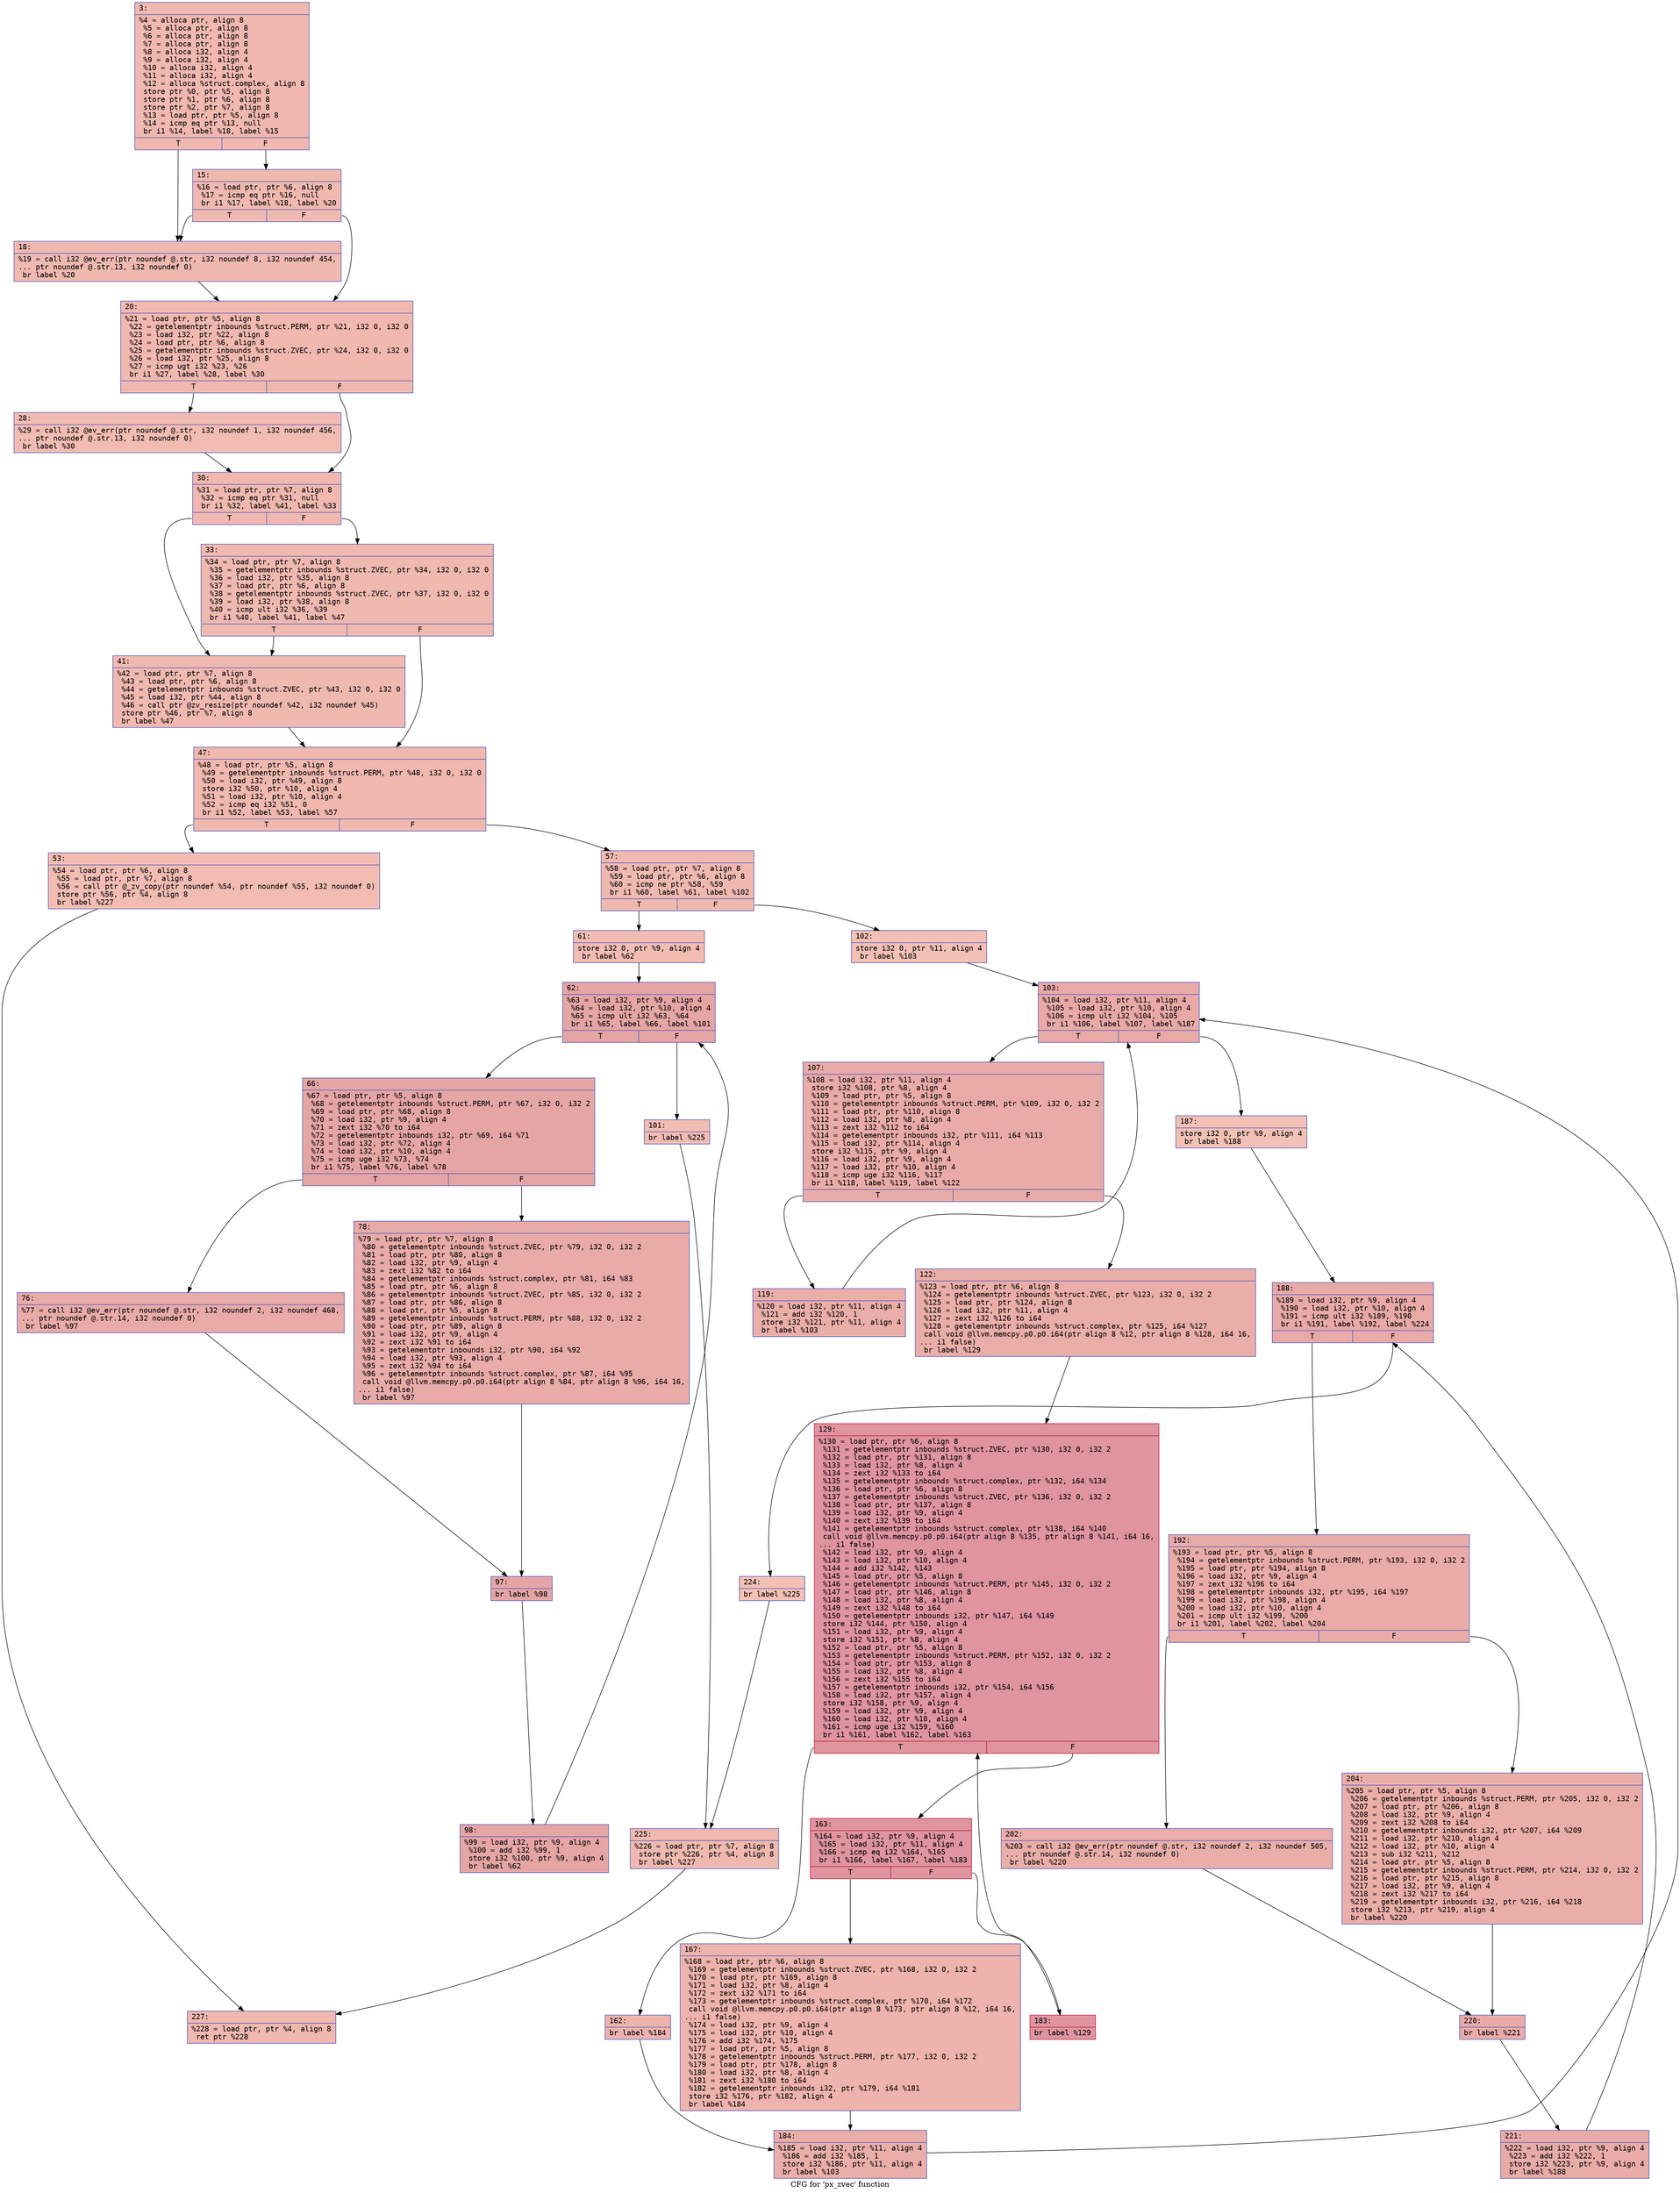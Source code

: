 digraph "CFG for 'px_zvec' function" {
	label="CFG for 'px_zvec' function";

	Node0x600000d8ff20 [shape=record,color="#3d50c3ff", style=filled, fillcolor="#dc5d4a70" fontname="Courier",label="{3:\l|  %4 = alloca ptr, align 8\l  %5 = alloca ptr, align 8\l  %6 = alloca ptr, align 8\l  %7 = alloca ptr, align 8\l  %8 = alloca i32, align 4\l  %9 = alloca i32, align 4\l  %10 = alloca i32, align 4\l  %11 = alloca i32, align 4\l  %12 = alloca %struct.complex, align 8\l  store ptr %0, ptr %5, align 8\l  store ptr %1, ptr %6, align 8\l  store ptr %2, ptr %7, align 8\l  %13 = load ptr, ptr %5, align 8\l  %14 = icmp eq ptr %13, null\l  br i1 %14, label %18, label %15\l|{<s0>T|<s1>F}}"];
	Node0x600000d8ff20:s0 -> Node0x600000d90000[tooltip="3 -> 18\nProbability 37.50%" ];
	Node0x600000d8ff20:s1 -> Node0x600000d8ff70[tooltip="3 -> 15\nProbability 62.50%" ];
	Node0x600000d8ff70 [shape=record,color="#3d50c3ff", style=filled, fillcolor="#de614d70" fontname="Courier",label="{15:\l|  %16 = load ptr, ptr %6, align 8\l  %17 = icmp eq ptr %16, null\l  br i1 %17, label %18, label %20\l|{<s0>T|<s1>F}}"];
	Node0x600000d8ff70:s0 -> Node0x600000d90000[tooltip="15 -> 18\nProbability 37.50%" ];
	Node0x600000d8ff70:s1 -> Node0x600000d90050[tooltip="15 -> 20\nProbability 62.50%" ];
	Node0x600000d90000 [shape=record,color="#3d50c3ff", style=filled, fillcolor="#de614d70" fontname="Courier",label="{18:\l|  %19 = call i32 @ev_err(ptr noundef @.str, i32 noundef 8, i32 noundef 454,\l... ptr noundef @.str.13, i32 noundef 0)\l  br label %20\l}"];
	Node0x600000d90000 -> Node0x600000d90050[tooltip="18 -> 20\nProbability 100.00%" ];
	Node0x600000d90050 [shape=record,color="#3d50c3ff", style=filled, fillcolor="#dc5d4a70" fontname="Courier",label="{20:\l|  %21 = load ptr, ptr %5, align 8\l  %22 = getelementptr inbounds %struct.PERM, ptr %21, i32 0, i32 0\l  %23 = load i32, ptr %22, align 8\l  %24 = load ptr, ptr %6, align 8\l  %25 = getelementptr inbounds %struct.ZVEC, ptr %24, i32 0, i32 0\l  %26 = load i32, ptr %25, align 8\l  %27 = icmp ugt i32 %23, %26\l  br i1 %27, label %28, label %30\l|{<s0>T|<s1>F}}"];
	Node0x600000d90050:s0 -> Node0x600000d900a0[tooltip="20 -> 28\nProbability 50.00%" ];
	Node0x600000d90050:s1 -> Node0x600000d900f0[tooltip="20 -> 30\nProbability 50.00%" ];
	Node0x600000d900a0 [shape=record,color="#3d50c3ff", style=filled, fillcolor="#e1675170" fontname="Courier",label="{28:\l|  %29 = call i32 @ev_err(ptr noundef @.str, i32 noundef 1, i32 noundef 456,\l... ptr noundef @.str.13, i32 noundef 0)\l  br label %30\l}"];
	Node0x600000d900a0 -> Node0x600000d900f0[tooltip="28 -> 30\nProbability 100.00%" ];
	Node0x600000d900f0 [shape=record,color="#3d50c3ff", style=filled, fillcolor="#dc5d4a70" fontname="Courier",label="{30:\l|  %31 = load ptr, ptr %7, align 8\l  %32 = icmp eq ptr %31, null\l  br i1 %32, label %41, label %33\l|{<s0>T|<s1>F}}"];
	Node0x600000d900f0:s0 -> Node0x600000d90190[tooltip="30 -> 41\nProbability 37.50%" ];
	Node0x600000d900f0:s1 -> Node0x600000d90140[tooltip="30 -> 33\nProbability 62.50%" ];
	Node0x600000d90140 [shape=record,color="#3d50c3ff", style=filled, fillcolor="#de614d70" fontname="Courier",label="{33:\l|  %34 = load ptr, ptr %7, align 8\l  %35 = getelementptr inbounds %struct.ZVEC, ptr %34, i32 0, i32 0\l  %36 = load i32, ptr %35, align 8\l  %37 = load ptr, ptr %6, align 8\l  %38 = getelementptr inbounds %struct.ZVEC, ptr %37, i32 0, i32 0\l  %39 = load i32, ptr %38, align 8\l  %40 = icmp ult i32 %36, %39\l  br i1 %40, label %41, label %47\l|{<s0>T|<s1>F}}"];
	Node0x600000d90140:s0 -> Node0x600000d90190[tooltip="33 -> 41\nProbability 50.00%" ];
	Node0x600000d90140:s1 -> Node0x600000d901e0[tooltip="33 -> 47\nProbability 50.00%" ];
	Node0x600000d90190 [shape=record,color="#3d50c3ff", style=filled, fillcolor="#de614d70" fontname="Courier",label="{41:\l|  %42 = load ptr, ptr %7, align 8\l  %43 = load ptr, ptr %6, align 8\l  %44 = getelementptr inbounds %struct.ZVEC, ptr %43, i32 0, i32 0\l  %45 = load i32, ptr %44, align 8\l  %46 = call ptr @zv_resize(ptr noundef %42, i32 noundef %45)\l  store ptr %46, ptr %7, align 8\l  br label %47\l}"];
	Node0x600000d90190 -> Node0x600000d901e0[tooltip="41 -> 47\nProbability 100.00%" ];
	Node0x600000d901e0 [shape=record,color="#3d50c3ff", style=filled, fillcolor="#dc5d4a70" fontname="Courier",label="{47:\l|  %48 = load ptr, ptr %5, align 8\l  %49 = getelementptr inbounds %struct.PERM, ptr %48, i32 0, i32 0\l  %50 = load i32, ptr %49, align 8\l  store i32 %50, ptr %10, align 4\l  %51 = load i32, ptr %10, align 4\l  %52 = icmp eq i32 %51, 0\l  br i1 %52, label %53, label %57\l|{<s0>T|<s1>F}}"];
	Node0x600000d901e0:s0 -> Node0x600000d90230[tooltip="47 -> 53\nProbability 37.50%" ];
	Node0x600000d901e0:s1 -> Node0x600000d90280[tooltip="47 -> 57\nProbability 62.50%" ];
	Node0x600000d90230 [shape=record,color="#3d50c3ff", style=filled, fillcolor="#e1675170" fontname="Courier",label="{53:\l|  %54 = load ptr, ptr %6, align 8\l  %55 = load ptr, ptr %7, align 8\l  %56 = call ptr @_zv_copy(ptr noundef %54, ptr noundef %55, i32 noundef 0)\l  store ptr %56, ptr %4, align 8\l  br label %227\l}"];
	Node0x600000d90230 -> Node0x600000d90b90[tooltip="53 -> 227\nProbability 100.00%" ];
	Node0x600000d90280 [shape=record,color="#3d50c3ff", style=filled, fillcolor="#de614d70" fontname="Courier",label="{57:\l|  %58 = load ptr, ptr %7, align 8\l  %59 = load ptr, ptr %6, align 8\l  %60 = icmp ne ptr %58, %59\l  br i1 %60, label %61, label %102\l|{<s0>T|<s1>F}}"];
	Node0x600000d90280:s0 -> Node0x600000d902d0[tooltip="57 -> 61\nProbability 62.50%" ];
	Node0x600000d90280:s1 -> Node0x600000d90550[tooltip="57 -> 102\nProbability 37.50%" ];
	Node0x600000d902d0 [shape=record,color="#3d50c3ff", style=filled, fillcolor="#e1675170" fontname="Courier",label="{61:\l|  store i32 0, ptr %9, align 4\l  br label %62\l}"];
	Node0x600000d902d0 -> Node0x600000d90320[tooltip="61 -> 62\nProbability 100.00%" ];
	Node0x600000d90320 [shape=record,color="#3d50c3ff", style=filled, fillcolor="#c5333470" fontname="Courier",label="{62:\l|  %63 = load i32, ptr %9, align 4\l  %64 = load i32, ptr %10, align 4\l  %65 = icmp ult i32 %63, %64\l  br i1 %65, label %66, label %101\l|{<s0>T|<s1>F}}"];
	Node0x600000d90320:s0 -> Node0x600000d90370[tooltip="62 -> 66\nProbability 96.88%" ];
	Node0x600000d90320:s1 -> Node0x600000d90500[tooltip="62 -> 101\nProbability 3.12%" ];
	Node0x600000d90370 [shape=record,color="#3d50c3ff", style=filled, fillcolor="#c5333470" fontname="Courier",label="{66:\l|  %67 = load ptr, ptr %5, align 8\l  %68 = getelementptr inbounds %struct.PERM, ptr %67, i32 0, i32 2\l  %69 = load ptr, ptr %68, align 8\l  %70 = load i32, ptr %9, align 4\l  %71 = zext i32 %70 to i64\l  %72 = getelementptr inbounds i32, ptr %69, i64 %71\l  %73 = load i32, ptr %72, align 4\l  %74 = load i32, ptr %10, align 4\l  %75 = icmp uge i32 %73, %74\l  br i1 %75, label %76, label %78\l|{<s0>T|<s1>F}}"];
	Node0x600000d90370:s0 -> Node0x600000d903c0[tooltip="66 -> 76\nProbability 50.00%" ];
	Node0x600000d90370:s1 -> Node0x600000d90410[tooltip="66 -> 78\nProbability 50.00%" ];
	Node0x600000d903c0 [shape=record,color="#3d50c3ff", style=filled, fillcolor="#cc403a70" fontname="Courier",label="{76:\l|  %77 = call i32 @ev_err(ptr noundef @.str, i32 noundef 2, i32 noundef 468,\l... ptr noundef @.str.14, i32 noundef 0)\l  br label %97\l}"];
	Node0x600000d903c0 -> Node0x600000d90460[tooltip="76 -> 97\nProbability 100.00%" ];
	Node0x600000d90410 [shape=record,color="#3d50c3ff", style=filled, fillcolor="#cc403a70" fontname="Courier",label="{78:\l|  %79 = load ptr, ptr %7, align 8\l  %80 = getelementptr inbounds %struct.ZVEC, ptr %79, i32 0, i32 2\l  %81 = load ptr, ptr %80, align 8\l  %82 = load i32, ptr %9, align 4\l  %83 = zext i32 %82 to i64\l  %84 = getelementptr inbounds %struct.complex, ptr %81, i64 %83\l  %85 = load ptr, ptr %6, align 8\l  %86 = getelementptr inbounds %struct.ZVEC, ptr %85, i32 0, i32 2\l  %87 = load ptr, ptr %86, align 8\l  %88 = load ptr, ptr %5, align 8\l  %89 = getelementptr inbounds %struct.PERM, ptr %88, i32 0, i32 2\l  %90 = load ptr, ptr %89, align 8\l  %91 = load i32, ptr %9, align 4\l  %92 = zext i32 %91 to i64\l  %93 = getelementptr inbounds i32, ptr %90, i64 %92\l  %94 = load i32, ptr %93, align 4\l  %95 = zext i32 %94 to i64\l  %96 = getelementptr inbounds %struct.complex, ptr %87, i64 %95\l  call void @llvm.memcpy.p0.p0.i64(ptr align 8 %84, ptr align 8 %96, i64 16,\l... i1 false)\l  br label %97\l}"];
	Node0x600000d90410 -> Node0x600000d90460[tooltip="78 -> 97\nProbability 100.00%" ];
	Node0x600000d90460 [shape=record,color="#3d50c3ff", style=filled, fillcolor="#c5333470" fontname="Courier",label="{97:\l|  br label %98\l}"];
	Node0x600000d90460 -> Node0x600000d904b0[tooltip="97 -> 98\nProbability 100.00%" ];
	Node0x600000d904b0 [shape=record,color="#3d50c3ff", style=filled, fillcolor="#c5333470" fontname="Courier",label="{98:\l|  %99 = load i32, ptr %9, align 4\l  %100 = add i32 %99, 1\l  store i32 %100, ptr %9, align 4\l  br label %62\l}"];
	Node0x600000d904b0 -> Node0x600000d90320[tooltip="98 -> 62\nProbability 100.00%" ];
	Node0x600000d90500 [shape=record,color="#3d50c3ff", style=filled, fillcolor="#e1675170" fontname="Courier",label="{101:\l|  br label %225\l}"];
	Node0x600000d90500 -> Node0x600000d90b40[tooltip="101 -> 225\nProbability 100.00%" ];
	Node0x600000d90550 [shape=record,color="#3d50c3ff", style=filled, fillcolor="#e5705870" fontname="Courier",label="{102:\l|  store i32 0, ptr %11, align 4\l  br label %103\l}"];
	Node0x600000d90550 -> Node0x600000d905a0[tooltip="102 -> 103\nProbability 100.00%" ];
	Node0x600000d905a0 [shape=record,color="#3d50c3ff", style=filled, fillcolor="#ca3b3770" fontname="Courier",label="{103:\l|  %104 = load i32, ptr %11, align 4\l  %105 = load i32, ptr %10, align 4\l  %106 = icmp ult i32 %104, %105\l  br i1 %106, label %107, label %187\l|{<s0>T|<s1>F}}"];
	Node0x600000d905a0:s0 -> Node0x600000d905f0[tooltip="103 -> 107\nProbability 96.88%" ];
	Node0x600000d905a0:s1 -> Node0x600000d908c0[tooltip="103 -> 187\nProbability 3.12%" ];
	Node0x600000d905f0 [shape=record,color="#3d50c3ff", style=filled, fillcolor="#cc403a70" fontname="Courier",label="{107:\l|  %108 = load i32, ptr %11, align 4\l  store i32 %108, ptr %8, align 4\l  %109 = load ptr, ptr %5, align 8\l  %110 = getelementptr inbounds %struct.PERM, ptr %109, i32 0, i32 2\l  %111 = load ptr, ptr %110, align 8\l  %112 = load i32, ptr %8, align 4\l  %113 = zext i32 %112 to i64\l  %114 = getelementptr inbounds i32, ptr %111, i64 %113\l  %115 = load i32, ptr %114, align 4\l  store i32 %115, ptr %9, align 4\l  %116 = load i32, ptr %9, align 4\l  %117 = load i32, ptr %10, align 4\l  %118 = icmp uge i32 %116, %117\l  br i1 %118, label %119, label %122\l|{<s0>T|<s1>F}}"];
	Node0x600000d905f0:s0 -> Node0x600000d90640[tooltip="107 -> 119\nProbability 50.00%" ];
	Node0x600000d905f0:s1 -> Node0x600000d90690[tooltip="107 -> 122\nProbability 50.00%" ];
	Node0x600000d90640 [shape=record,color="#3d50c3ff", style=filled, fillcolor="#d0473d70" fontname="Courier",label="{119:\l|  %120 = load i32, ptr %11, align 4\l  %121 = add i32 %120, 1\l  store i32 %121, ptr %11, align 4\l  br label %103\l}"];
	Node0x600000d90640 -> Node0x600000d905a0[tooltip="119 -> 103\nProbability 100.00%" ];
	Node0x600000d90690 [shape=record,color="#3d50c3ff", style=filled, fillcolor="#d0473d70" fontname="Courier",label="{122:\l|  %123 = load ptr, ptr %6, align 8\l  %124 = getelementptr inbounds %struct.ZVEC, ptr %123, i32 0, i32 2\l  %125 = load ptr, ptr %124, align 8\l  %126 = load i32, ptr %11, align 4\l  %127 = zext i32 %126 to i64\l  %128 = getelementptr inbounds %struct.complex, ptr %125, i64 %127\l  call void @llvm.memcpy.p0.p0.i64(ptr align 8 %12, ptr align 8 %128, i64 16,\l... i1 false)\l  br label %129\l}"];
	Node0x600000d90690 -> Node0x600000d906e0[tooltip="122 -> 129\nProbability 100.00%" ];
	Node0x600000d906e0 [shape=record,color="#b70d28ff", style=filled, fillcolor="#b70d2870" fontname="Courier",label="{129:\l|  %130 = load ptr, ptr %6, align 8\l  %131 = getelementptr inbounds %struct.ZVEC, ptr %130, i32 0, i32 2\l  %132 = load ptr, ptr %131, align 8\l  %133 = load i32, ptr %8, align 4\l  %134 = zext i32 %133 to i64\l  %135 = getelementptr inbounds %struct.complex, ptr %132, i64 %134\l  %136 = load ptr, ptr %6, align 8\l  %137 = getelementptr inbounds %struct.ZVEC, ptr %136, i32 0, i32 2\l  %138 = load ptr, ptr %137, align 8\l  %139 = load i32, ptr %9, align 4\l  %140 = zext i32 %139 to i64\l  %141 = getelementptr inbounds %struct.complex, ptr %138, i64 %140\l  call void @llvm.memcpy.p0.p0.i64(ptr align 8 %135, ptr align 8 %141, i64 16,\l... i1 false)\l  %142 = load i32, ptr %9, align 4\l  %143 = load i32, ptr %10, align 4\l  %144 = add i32 %142, %143\l  %145 = load ptr, ptr %5, align 8\l  %146 = getelementptr inbounds %struct.PERM, ptr %145, i32 0, i32 2\l  %147 = load ptr, ptr %146, align 8\l  %148 = load i32, ptr %8, align 4\l  %149 = zext i32 %148 to i64\l  %150 = getelementptr inbounds i32, ptr %147, i64 %149\l  store i32 %144, ptr %150, align 4\l  %151 = load i32, ptr %9, align 4\l  store i32 %151, ptr %8, align 4\l  %152 = load ptr, ptr %5, align 8\l  %153 = getelementptr inbounds %struct.PERM, ptr %152, i32 0, i32 2\l  %154 = load ptr, ptr %153, align 8\l  %155 = load i32, ptr %8, align 4\l  %156 = zext i32 %155 to i64\l  %157 = getelementptr inbounds i32, ptr %154, i64 %156\l  %158 = load i32, ptr %157, align 4\l  store i32 %158, ptr %9, align 4\l  %159 = load i32, ptr %9, align 4\l  %160 = load i32, ptr %10, align 4\l  %161 = icmp uge i32 %159, %160\l  br i1 %161, label %162, label %163\l|{<s0>T|<s1>F}}"];
	Node0x600000d906e0:s0 -> Node0x600000d90730[tooltip="129 -> 162\nProbability 3.12%" ];
	Node0x600000d906e0:s1 -> Node0x600000d90780[tooltip="129 -> 163\nProbability 96.88%" ];
	Node0x600000d90730 [shape=record,color="#3d50c3ff", style=filled, fillcolor="#d6524470" fontname="Courier",label="{162:\l|  br label %184\l}"];
	Node0x600000d90730 -> Node0x600000d90870[tooltip="162 -> 184\nProbability 100.00%" ];
	Node0x600000d90780 [shape=record,color="#b70d28ff", style=filled, fillcolor="#b70d2870" fontname="Courier",label="{163:\l|  %164 = load i32, ptr %9, align 4\l  %165 = load i32, ptr %11, align 4\l  %166 = icmp eq i32 %164, %165\l  br i1 %166, label %167, label %183\l|{<s0>T|<s1>F}}"];
	Node0x600000d90780:s0 -> Node0x600000d907d0[tooltip="163 -> 167\nProbability 3.12%" ];
	Node0x600000d90780:s1 -> Node0x600000d90820[tooltip="163 -> 183\nProbability 96.88%" ];
	Node0x600000d907d0 [shape=record,color="#3d50c3ff", style=filled, fillcolor="#d6524470" fontname="Courier",label="{167:\l|  %168 = load ptr, ptr %6, align 8\l  %169 = getelementptr inbounds %struct.ZVEC, ptr %168, i32 0, i32 2\l  %170 = load ptr, ptr %169, align 8\l  %171 = load i32, ptr %8, align 4\l  %172 = zext i32 %171 to i64\l  %173 = getelementptr inbounds %struct.complex, ptr %170, i64 %172\l  call void @llvm.memcpy.p0.p0.i64(ptr align 8 %173, ptr align 8 %12, i64 16,\l... i1 false)\l  %174 = load i32, ptr %9, align 4\l  %175 = load i32, ptr %10, align 4\l  %176 = add i32 %174, %175\l  %177 = load ptr, ptr %5, align 8\l  %178 = getelementptr inbounds %struct.PERM, ptr %177, i32 0, i32 2\l  %179 = load ptr, ptr %178, align 8\l  %180 = load i32, ptr %8, align 4\l  %181 = zext i32 %180 to i64\l  %182 = getelementptr inbounds i32, ptr %179, i64 %181\l  store i32 %176, ptr %182, align 4\l  br label %184\l}"];
	Node0x600000d907d0 -> Node0x600000d90870[tooltip="167 -> 184\nProbability 100.00%" ];
	Node0x600000d90820 [shape=record,color="#b70d28ff", style=filled, fillcolor="#b70d2870" fontname="Courier",label="{183:\l|  br label %129\l}"];
	Node0x600000d90820 -> Node0x600000d906e0[tooltip="183 -> 129\nProbability 100.00%" ];
	Node0x600000d90870 [shape=record,color="#3d50c3ff", style=filled, fillcolor="#d0473d70" fontname="Courier",label="{184:\l|  %185 = load i32, ptr %11, align 4\l  %186 = add i32 %185, 1\l  store i32 %186, ptr %11, align 4\l  br label %103\l}"];
	Node0x600000d90870 -> Node0x600000d905a0[tooltip="184 -> 103\nProbability 100.00%" ];
	Node0x600000d908c0 [shape=record,color="#3d50c3ff", style=filled, fillcolor="#e5705870" fontname="Courier",label="{187:\l|  store i32 0, ptr %9, align 4\l  br label %188\l}"];
	Node0x600000d908c0 -> Node0x600000d90910[tooltip="187 -> 188\nProbability 100.00%" ];
	Node0x600000d90910 [shape=record,color="#3d50c3ff", style=filled, fillcolor="#ca3b3770" fontname="Courier",label="{188:\l|  %189 = load i32, ptr %9, align 4\l  %190 = load i32, ptr %10, align 4\l  %191 = icmp ult i32 %189, %190\l  br i1 %191, label %192, label %224\l|{<s0>T|<s1>F}}"];
	Node0x600000d90910:s0 -> Node0x600000d90960[tooltip="188 -> 192\nProbability 96.88%" ];
	Node0x600000d90910:s1 -> Node0x600000d90af0[tooltip="188 -> 224\nProbability 3.12%" ];
	Node0x600000d90960 [shape=record,color="#3d50c3ff", style=filled, fillcolor="#cc403a70" fontname="Courier",label="{192:\l|  %193 = load ptr, ptr %5, align 8\l  %194 = getelementptr inbounds %struct.PERM, ptr %193, i32 0, i32 2\l  %195 = load ptr, ptr %194, align 8\l  %196 = load i32, ptr %9, align 4\l  %197 = zext i32 %196 to i64\l  %198 = getelementptr inbounds i32, ptr %195, i64 %197\l  %199 = load i32, ptr %198, align 4\l  %200 = load i32, ptr %10, align 4\l  %201 = icmp ult i32 %199, %200\l  br i1 %201, label %202, label %204\l|{<s0>T|<s1>F}}"];
	Node0x600000d90960:s0 -> Node0x600000d909b0[tooltip="192 -> 202\nProbability 50.00%" ];
	Node0x600000d90960:s1 -> Node0x600000d90a00[tooltip="192 -> 204\nProbability 50.00%" ];
	Node0x600000d909b0 [shape=record,color="#3d50c3ff", style=filled, fillcolor="#d0473d70" fontname="Courier",label="{202:\l|  %203 = call i32 @ev_err(ptr noundef @.str, i32 noundef 2, i32 noundef 505,\l... ptr noundef @.str.14, i32 noundef 0)\l  br label %220\l}"];
	Node0x600000d909b0 -> Node0x600000d90a50[tooltip="202 -> 220\nProbability 100.00%" ];
	Node0x600000d90a00 [shape=record,color="#3d50c3ff", style=filled, fillcolor="#d0473d70" fontname="Courier",label="{204:\l|  %205 = load ptr, ptr %5, align 8\l  %206 = getelementptr inbounds %struct.PERM, ptr %205, i32 0, i32 2\l  %207 = load ptr, ptr %206, align 8\l  %208 = load i32, ptr %9, align 4\l  %209 = zext i32 %208 to i64\l  %210 = getelementptr inbounds i32, ptr %207, i64 %209\l  %211 = load i32, ptr %210, align 4\l  %212 = load i32, ptr %10, align 4\l  %213 = sub i32 %211, %212\l  %214 = load ptr, ptr %5, align 8\l  %215 = getelementptr inbounds %struct.PERM, ptr %214, i32 0, i32 2\l  %216 = load ptr, ptr %215, align 8\l  %217 = load i32, ptr %9, align 4\l  %218 = zext i32 %217 to i64\l  %219 = getelementptr inbounds i32, ptr %216, i64 %218\l  store i32 %213, ptr %219, align 4\l  br label %220\l}"];
	Node0x600000d90a00 -> Node0x600000d90a50[tooltip="204 -> 220\nProbability 100.00%" ];
	Node0x600000d90a50 [shape=record,color="#3d50c3ff", style=filled, fillcolor="#cc403a70" fontname="Courier",label="{220:\l|  br label %221\l}"];
	Node0x600000d90a50 -> Node0x600000d90aa0[tooltip="220 -> 221\nProbability 100.00%" ];
	Node0x600000d90aa0 [shape=record,color="#3d50c3ff", style=filled, fillcolor="#cc403a70" fontname="Courier",label="{221:\l|  %222 = load i32, ptr %9, align 4\l  %223 = add i32 %222, 1\l  store i32 %223, ptr %9, align 4\l  br label %188\l}"];
	Node0x600000d90aa0 -> Node0x600000d90910[tooltip="221 -> 188\nProbability 100.00%" ];
	Node0x600000d90af0 [shape=record,color="#3d50c3ff", style=filled, fillcolor="#e5705870" fontname="Courier",label="{224:\l|  br label %225\l}"];
	Node0x600000d90af0 -> Node0x600000d90b40[tooltip="224 -> 225\nProbability 100.00%" ];
	Node0x600000d90b40 [shape=record,color="#3d50c3ff", style=filled, fillcolor="#de614d70" fontname="Courier",label="{225:\l|  %226 = load ptr, ptr %7, align 8\l  store ptr %226, ptr %4, align 8\l  br label %227\l}"];
	Node0x600000d90b40 -> Node0x600000d90b90[tooltip="225 -> 227\nProbability 100.00%" ];
	Node0x600000d90b90 [shape=record,color="#3d50c3ff", style=filled, fillcolor="#dc5d4a70" fontname="Courier",label="{227:\l|  %228 = load ptr, ptr %4, align 8\l  ret ptr %228\l}"];
}

